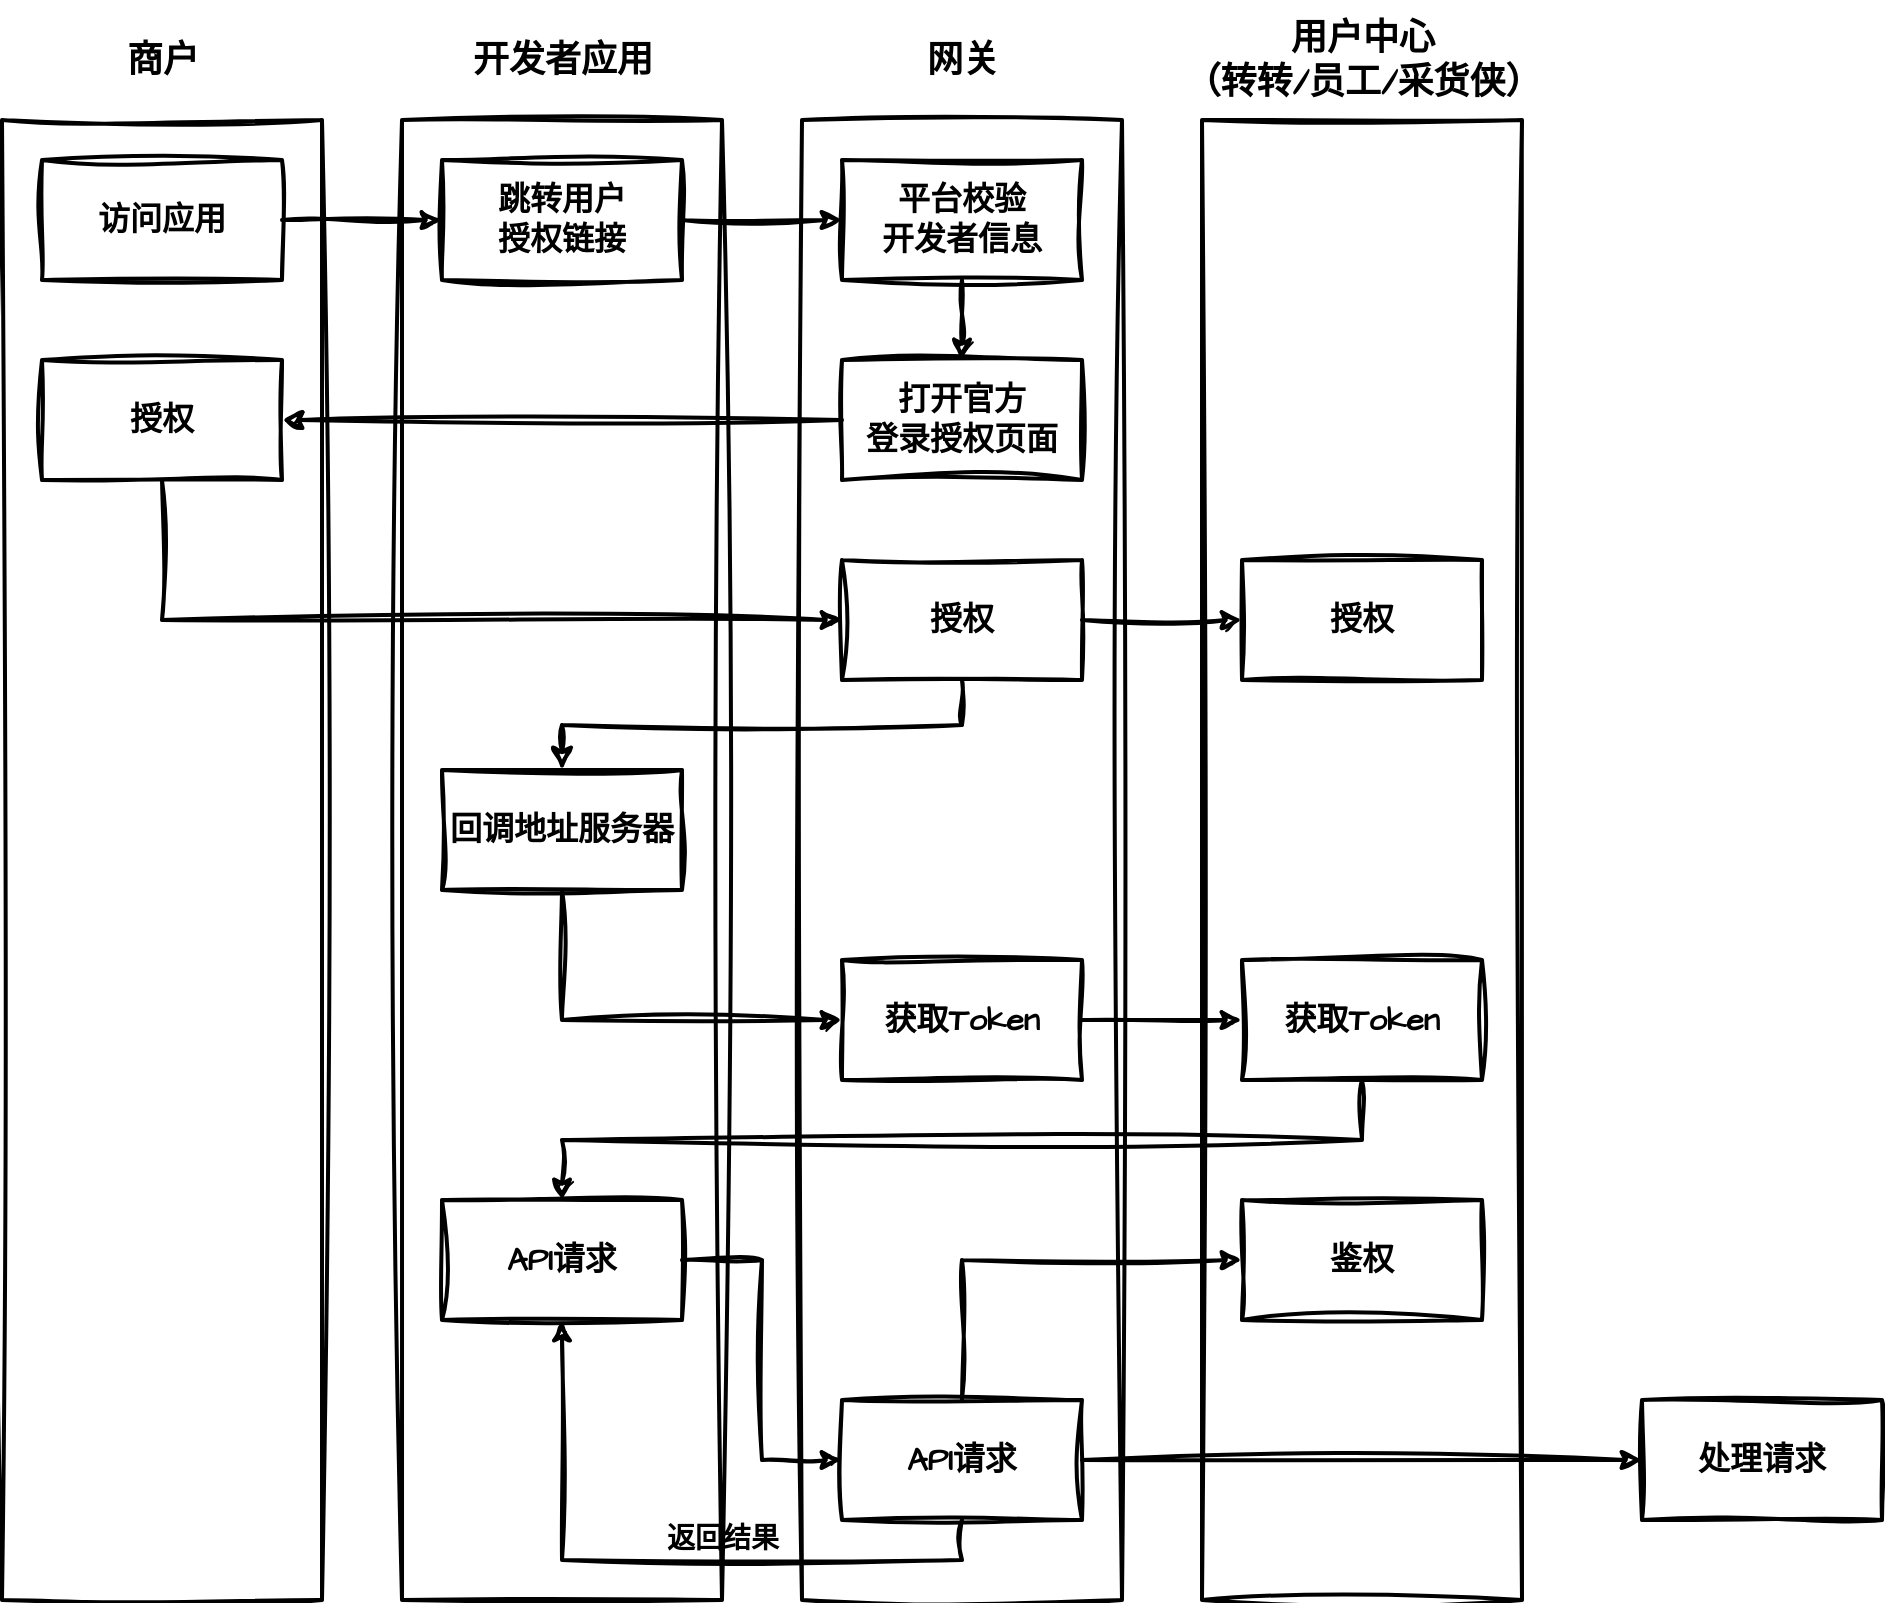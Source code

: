 <mxfile version="26.1.0">
  <diagram name="第 1 页" id="lUXOfogeEYyx6iQj3zQI">
    <mxGraphModel dx="1628" dy="1121" grid="1" gridSize="10" guides="1" tooltips="1" connect="1" arrows="1" fold="1" page="1" pageScale="1" pageWidth="827" pageHeight="1169" math="0" shadow="0">
      <root>
        <mxCell id="0" />
        <mxCell id="1" parent="0" />
        <mxCell id="qpfFihvUUbPKWQdW_QFY-30" value="" style="rounded=0;whiteSpace=wrap;html=1;sketch=1;hachureGap=4;jiggle=2;curveFitting=1;fontFamily=Architects Daughter;fontSource=https%3A%2F%2Ffonts.googleapis.com%2Fcss%3Ffamily%3DArchitects%2BDaughter;fillColor=none;strokeWidth=2;" vertex="1" parent="1">
          <mxGeometry x="140" y="260" width="160" height="740" as="geometry" />
        </mxCell>
        <mxCell id="qpfFihvUUbPKWQdW_QFY-8" style="edgeStyle=orthogonalEdgeStyle;rounded=0;sketch=1;hachureGap=4;jiggle=2;curveFitting=1;orthogonalLoop=1;jettySize=auto;html=1;exitX=1;exitY=0.5;exitDx=0;exitDy=0;entryX=0;entryY=0.5;entryDx=0;entryDy=0;fontFamily=Architects Daughter;fontSource=https%3A%2F%2Ffonts.googleapis.com%2Fcss%3Ffamily%3DArchitects%2BDaughter;strokeWidth=2;" edge="1" parent="1" source="qpfFihvUUbPKWQdW_QFY-1" target="qpfFihvUUbPKWQdW_QFY-2">
          <mxGeometry relative="1" as="geometry" />
        </mxCell>
        <mxCell id="qpfFihvUUbPKWQdW_QFY-1" value="&lt;span style=&quot;font-size: 16px;&quot;&gt;&lt;b&gt;访问应用&lt;/b&gt;&lt;/span&gt;" style="rounded=0;whiteSpace=wrap;html=1;sketch=1;hachureGap=4;jiggle=2;curveFitting=1;fontFamily=Architects Daughter;fontSource=https%3A%2F%2Ffonts.googleapis.com%2Fcss%3Ffamily%3DArchitects%2BDaughter;strokeWidth=2;fillColor=none;" vertex="1" parent="1">
          <mxGeometry x="160" y="280" width="120" height="60" as="geometry" />
        </mxCell>
        <mxCell id="qpfFihvUUbPKWQdW_QFY-9" style="edgeStyle=orthogonalEdgeStyle;rounded=0;sketch=1;hachureGap=4;jiggle=2;curveFitting=1;orthogonalLoop=1;jettySize=auto;html=1;exitX=1;exitY=0.5;exitDx=0;exitDy=0;entryX=0;entryY=0.5;entryDx=0;entryDy=0;fontFamily=Architects Daughter;fontSource=https%3A%2F%2Ffonts.googleapis.com%2Fcss%3Ffamily%3DArchitects%2BDaughter;strokeWidth=2;" edge="1" parent="1" source="qpfFihvUUbPKWQdW_QFY-2" target="qpfFihvUUbPKWQdW_QFY-3">
          <mxGeometry relative="1" as="geometry" />
        </mxCell>
        <mxCell id="qpfFihvUUbPKWQdW_QFY-2" value="&lt;span style=&quot;font-size: 16px;&quot;&gt;&lt;b&gt;跳转用户&lt;/b&gt;&lt;/span&gt;&lt;div&gt;&lt;span style=&quot;font-size: 16px;&quot;&gt;&lt;b&gt;授权链接&lt;/b&gt;&lt;/span&gt;&lt;/div&gt;" style="rounded=0;whiteSpace=wrap;html=1;sketch=1;hachureGap=4;jiggle=2;curveFitting=1;fontFamily=Architects Daughter;fontSource=https%3A%2F%2Ffonts.googleapis.com%2Fcss%3Ffamily%3DArchitects%2BDaughter;strokeWidth=2;fillColor=none;" vertex="1" parent="1">
          <mxGeometry x="360" y="280" width="120" height="60" as="geometry" />
        </mxCell>
        <mxCell id="qpfFihvUUbPKWQdW_QFY-10" style="edgeStyle=orthogonalEdgeStyle;rounded=0;sketch=1;hachureGap=4;jiggle=2;curveFitting=1;orthogonalLoop=1;jettySize=auto;html=1;exitX=0.5;exitY=1;exitDx=0;exitDy=0;entryX=0.5;entryY=0;entryDx=0;entryDy=0;fontFamily=Architects Daughter;fontSource=https%3A%2F%2Ffonts.googleapis.com%2Fcss%3Ffamily%3DArchitects%2BDaughter;strokeWidth=2;" edge="1" parent="1" source="qpfFihvUUbPKWQdW_QFY-3" target="qpfFihvUUbPKWQdW_QFY-4">
          <mxGeometry relative="1" as="geometry" />
        </mxCell>
        <mxCell id="qpfFihvUUbPKWQdW_QFY-3" value="&lt;b style=&quot;font-size: 16px; background-color: transparent; color: light-dark(rgb(0, 0, 0), rgb(255, 255, 255));&quot;&gt;平台校验&lt;/b&gt;&lt;div&gt;&lt;b style=&quot;font-size: 16px; background-color: transparent; color: light-dark(rgb(0, 0, 0), rgb(255, 255, 255));&quot;&gt;开发者信息&lt;/b&gt;&lt;/div&gt;" style="rounded=0;whiteSpace=wrap;html=1;sketch=1;hachureGap=4;jiggle=2;curveFitting=1;fontFamily=Architects Daughter;fontSource=https%3A%2F%2Ffonts.googleapis.com%2Fcss%3Ffamily%3DArchitects%2BDaughter;strokeWidth=2;fillColor=none;" vertex="1" parent="1">
          <mxGeometry x="560" y="280" width="120" height="60" as="geometry" />
        </mxCell>
        <mxCell id="qpfFihvUUbPKWQdW_QFY-11" style="edgeStyle=orthogonalEdgeStyle;rounded=0;sketch=1;hachureGap=4;jiggle=2;curveFitting=1;orthogonalLoop=1;jettySize=auto;html=1;exitX=0;exitY=0.5;exitDx=0;exitDy=0;fontFamily=Architects Daughter;fontSource=https%3A%2F%2Ffonts.googleapis.com%2Fcss%3Ffamily%3DArchitects%2BDaughter;strokeWidth=2;" edge="1" parent="1" source="qpfFihvUUbPKWQdW_QFY-4" target="qpfFihvUUbPKWQdW_QFY-5">
          <mxGeometry relative="1" as="geometry" />
        </mxCell>
        <mxCell id="qpfFihvUUbPKWQdW_QFY-4" value="&lt;span style=&quot;font-size: 16px;&quot;&gt;&lt;b&gt;打开官方&lt;/b&gt;&lt;/span&gt;&lt;div&gt;&lt;span style=&quot;font-size: 16px;&quot;&gt;&lt;b&gt;登录授权页面&lt;/b&gt;&lt;/span&gt;&lt;/div&gt;" style="rounded=0;whiteSpace=wrap;html=1;sketch=1;hachureGap=4;jiggle=2;curveFitting=1;fontFamily=Architects Daughter;fontSource=https%3A%2F%2Ffonts.googleapis.com%2Fcss%3Ffamily%3DArchitects%2BDaughter;strokeWidth=2;fillColor=none;" vertex="1" parent="1">
          <mxGeometry x="560" y="380" width="120" height="60" as="geometry" />
        </mxCell>
        <mxCell id="qpfFihvUUbPKWQdW_QFY-12" style="edgeStyle=orthogonalEdgeStyle;rounded=0;sketch=1;hachureGap=4;jiggle=2;curveFitting=1;orthogonalLoop=1;jettySize=auto;html=1;exitX=0.5;exitY=1;exitDx=0;exitDy=0;entryX=0;entryY=0.5;entryDx=0;entryDy=0;fontFamily=Architects Daughter;fontSource=https%3A%2F%2Ffonts.googleapis.com%2Fcss%3Ffamily%3DArchitects%2BDaughter;strokeWidth=2;" edge="1" parent="1" source="qpfFihvUUbPKWQdW_QFY-5" target="qpfFihvUUbPKWQdW_QFY-6">
          <mxGeometry relative="1" as="geometry" />
        </mxCell>
        <mxCell id="qpfFihvUUbPKWQdW_QFY-5" value="&lt;span style=&quot;font-size: 16px;&quot;&gt;&lt;b&gt;授权&lt;/b&gt;&lt;/span&gt;" style="rounded=0;whiteSpace=wrap;html=1;sketch=1;hachureGap=4;jiggle=2;curveFitting=1;fontFamily=Architects Daughter;fontSource=https%3A%2F%2Ffonts.googleapis.com%2Fcss%3Ffamily%3DArchitects%2BDaughter;strokeWidth=2;fillColor=none;" vertex="1" parent="1">
          <mxGeometry x="160" y="380" width="120" height="60" as="geometry" />
        </mxCell>
        <mxCell id="qpfFihvUUbPKWQdW_QFY-13" style="edgeStyle=orthogonalEdgeStyle;rounded=0;sketch=1;hachureGap=4;jiggle=2;curveFitting=1;orthogonalLoop=1;jettySize=auto;html=1;exitX=1;exitY=0.5;exitDx=0;exitDy=0;fontFamily=Architects Daughter;fontSource=https%3A%2F%2Ffonts.googleapis.com%2Fcss%3Ffamily%3DArchitects%2BDaughter;strokeWidth=2;" edge="1" parent="1" source="qpfFihvUUbPKWQdW_QFY-6" target="qpfFihvUUbPKWQdW_QFY-7">
          <mxGeometry relative="1" as="geometry" />
        </mxCell>
        <mxCell id="qpfFihvUUbPKWQdW_QFY-15" style="edgeStyle=orthogonalEdgeStyle;rounded=0;sketch=1;hachureGap=4;jiggle=2;curveFitting=1;orthogonalLoop=1;jettySize=auto;html=1;exitX=0.5;exitY=1;exitDx=0;exitDy=0;entryX=0.5;entryY=0;entryDx=0;entryDy=0;fontFamily=Architects Daughter;fontSource=https%3A%2F%2Ffonts.googleapis.com%2Fcss%3Ffamily%3DArchitects%2BDaughter;endSize=7;strokeWidth=2;" edge="1" parent="1" source="qpfFihvUUbPKWQdW_QFY-6" target="qpfFihvUUbPKWQdW_QFY-14">
          <mxGeometry relative="1" as="geometry" />
        </mxCell>
        <mxCell id="qpfFihvUUbPKWQdW_QFY-6" value="&lt;span style=&quot;font-size: 16px;&quot;&gt;&lt;b&gt;授权&lt;/b&gt;&lt;/span&gt;" style="rounded=0;whiteSpace=wrap;html=1;sketch=1;hachureGap=4;jiggle=2;curveFitting=1;fontFamily=Architects Daughter;fontSource=https%3A%2F%2Ffonts.googleapis.com%2Fcss%3Ffamily%3DArchitects%2BDaughter;strokeWidth=2;fillColor=none;" vertex="1" parent="1">
          <mxGeometry x="560" y="480" width="120" height="60" as="geometry" />
        </mxCell>
        <mxCell id="qpfFihvUUbPKWQdW_QFY-7" value="&lt;span style=&quot;font-size: 16px;&quot;&gt;&lt;b&gt;授权&lt;/b&gt;&lt;/span&gt;" style="rounded=0;whiteSpace=wrap;html=1;sketch=1;hachureGap=4;jiggle=2;curveFitting=1;fontFamily=Architects Daughter;fontSource=https%3A%2F%2Ffonts.googleapis.com%2Fcss%3Ffamily%3DArchitects%2BDaughter;strokeWidth=2;fillColor=none;" vertex="1" parent="1">
          <mxGeometry x="760" y="480" width="120" height="60" as="geometry" />
        </mxCell>
        <mxCell id="qpfFihvUUbPKWQdW_QFY-18" style="edgeStyle=orthogonalEdgeStyle;rounded=0;sketch=1;hachureGap=4;jiggle=2;curveFitting=1;orthogonalLoop=1;jettySize=auto;html=1;exitX=0.5;exitY=1;exitDx=0;exitDy=0;entryX=0;entryY=0.5;entryDx=0;entryDy=0;fontFamily=Architects Daughter;fontSource=https%3A%2F%2Ffonts.googleapis.com%2Fcss%3Ffamily%3DArchitects%2BDaughter;strokeWidth=2;" edge="1" parent="1" source="qpfFihvUUbPKWQdW_QFY-14" target="qpfFihvUUbPKWQdW_QFY-16">
          <mxGeometry relative="1" as="geometry" />
        </mxCell>
        <mxCell id="qpfFihvUUbPKWQdW_QFY-14" value="&lt;span style=&quot;font-size: 16px;&quot;&gt;&lt;b&gt;回调地址服务器&lt;/b&gt;&lt;/span&gt;" style="rounded=0;whiteSpace=wrap;html=1;sketch=1;hachureGap=4;jiggle=2;curveFitting=1;fontFamily=Architects Daughter;fontSource=https%3A%2F%2Ffonts.googleapis.com%2Fcss%3Ffamily%3DArchitects%2BDaughter;strokeWidth=2;fillColor=none;" vertex="1" parent="1">
          <mxGeometry x="360" y="585" width="120" height="60" as="geometry" />
        </mxCell>
        <mxCell id="qpfFihvUUbPKWQdW_QFY-19" style="edgeStyle=orthogonalEdgeStyle;rounded=0;sketch=1;hachureGap=4;jiggle=2;curveFitting=1;orthogonalLoop=1;jettySize=auto;html=1;exitX=1;exitY=0.5;exitDx=0;exitDy=0;entryX=0;entryY=0.5;entryDx=0;entryDy=0;fontFamily=Architects Daughter;fontSource=https%3A%2F%2Ffonts.googleapis.com%2Fcss%3Ffamily%3DArchitects%2BDaughter;strokeWidth=2;" edge="1" parent="1" source="qpfFihvUUbPKWQdW_QFY-16" target="qpfFihvUUbPKWQdW_QFY-17">
          <mxGeometry relative="1" as="geometry" />
        </mxCell>
        <mxCell id="qpfFihvUUbPKWQdW_QFY-16" value="&lt;span style=&quot;font-size: 16px;&quot;&gt;&lt;b&gt;获取Token&lt;/b&gt;&lt;/span&gt;" style="rounded=0;whiteSpace=wrap;html=1;sketch=1;hachureGap=4;jiggle=2;curveFitting=1;fontFamily=Architects Daughter;fontSource=https%3A%2F%2Ffonts.googleapis.com%2Fcss%3Ffamily%3DArchitects%2BDaughter;strokeWidth=2;fillColor=none;" vertex="1" parent="1">
          <mxGeometry x="560" y="680" width="120" height="60" as="geometry" />
        </mxCell>
        <mxCell id="qpfFihvUUbPKWQdW_QFY-21" style="edgeStyle=orthogonalEdgeStyle;rounded=0;sketch=1;hachureGap=4;jiggle=2;curveFitting=1;orthogonalLoop=1;jettySize=auto;html=1;exitX=0.5;exitY=1;exitDx=0;exitDy=0;entryX=0.5;entryY=0;entryDx=0;entryDy=0;fontFamily=Architects Daughter;fontSource=https%3A%2F%2Ffonts.googleapis.com%2Fcss%3Ffamily%3DArchitects%2BDaughter;strokeWidth=2;" edge="1" parent="1" source="qpfFihvUUbPKWQdW_QFY-17" target="qpfFihvUUbPKWQdW_QFY-20">
          <mxGeometry relative="1" as="geometry" />
        </mxCell>
        <mxCell id="qpfFihvUUbPKWQdW_QFY-17" value="&lt;span style=&quot;font-size: 16px;&quot;&gt;&lt;b&gt;获取Token&lt;/b&gt;&lt;/span&gt;" style="rounded=0;whiteSpace=wrap;html=1;sketch=1;hachureGap=4;jiggle=2;curveFitting=1;fontFamily=Architects Daughter;fontSource=https%3A%2F%2Ffonts.googleapis.com%2Fcss%3Ffamily%3DArchitects%2BDaughter;strokeWidth=2;fillColor=none;" vertex="1" parent="1">
          <mxGeometry x="760" y="680" width="120" height="60" as="geometry" />
        </mxCell>
        <mxCell id="qpfFihvUUbPKWQdW_QFY-24" style="edgeStyle=orthogonalEdgeStyle;rounded=0;sketch=1;hachureGap=4;jiggle=2;curveFitting=1;orthogonalLoop=1;jettySize=auto;html=1;exitX=1;exitY=0.5;exitDx=0;exitDy=0;entryX=0;entryY=0.5;entryDx=0;entryDy=0;fontFamily=Architects Daughter;fontSource=https%3A%2F%2Ffonts.googleapis.com%2Fcss%3Ffamily%3DArchitects%2BDaughter;strokeWidth=2;" edge="1" parent="1" source="qpfFihvUUbPKWQdW_QFY-20" target="qpfFihvUUbPKWQdW_QFY-22">
          <mxGeometry relative="1" as="geometry" />
        </mxCell>
        <mxCell id="qpfFihvUUbPKWQdW_QFY-20" value="&lt;span style=&quot;font-size: 16px;&quot;&gt;&lt;b&gt;API请求&lt;/b&gt;&lt;/span&gt;" style="rounded=0;whiteSpace=wrap;html=1;sketch=1;hachureGap=4;jiggle=2;curveFitting=1;fontFamily=Architects Daughter;fontSource=https%3A%2F%2Ffonts.googleapis.com%2Fcss%3Ffamily%3DArchitects%2BDaughter;strokeWidth=2;fillColor=none;" vertex="1" parent="1">
          <mxGeometry x="360" y="800" width="120" height="60" as="geometry" />
        </mxCell>
        <mxCell id="qpfFihvUUbPKWQdW_QFY-25" style="edgeStyle=orthogonalEdgeStyle;rounded=0;sketch=1;hachureGap=4;jiggle=2;curveFitting=1;orthogonalLoop=1;jettySize=auto;html=1;exitX=0.5;exitY=0;exitDx=0;exitDy=0;entryX=0;entryY=0.5;entryDx=0;entryDy=0;fontFamily=Architects Daughter;fontSource=https%3A%2F%2Ffonts.googleapis.com%2Fcss%3Ffamily%3DArchitects%2BDaughter;strokeWidth=2;" edge="1" parent="1" source="qpfFihvUUbPKWQdW_QFY-22" target="qpfFihvUUbPKWQdW_QFY-23">
          <mxGeometry relative="1" as="geometry" />
        </mxCell>
        <mxCell id="qpfFihvUUbPKWQdW_QFY-27" style="edgeStyle=orthogonalEdgeStyle;rounded=0;sketch=1;hachureGap=4;jiggle=2;curveFitting=1;orthogonalLoop=1;jettySize=auto;html=1;exitX=1;exitY=0.5;exitDx=0;exitDy=0;entryX=0;entryY=0.5;entryDx=0;entryDy=0;fontFamily=Architects Daughter;fontSource=https%3A%2F%2Ffonts.googleapis.com%2Fcss%3Ffamily%3DArchitects%2BDaughter;strokeWidth=2;" edge="1" parent="1" source="qpfFihvUUbPKWQdW_QFY-22" target="qpfFihvUUbPKWQdW_QFY-26">
          <mxGeometry relative="1" as="geometry" />
        </mxCell>
        <mxCell id="qpfFihvUUbPKWQdW_QFY-28" style="edgeStyle=orthogonalEdgeStyle;rounded=0;sketch=1;hachureGap=4;jiggle=2;curveFitting=1;orthogonalLoop=1;jettySize=auto;html=1;exitX=0.5;exitY=1;exitDx=0;exitDy=0;entryX=0.5;entryY=1;entryDx=0;entryDy=0;fontFamily=Architects Daughter;fontSource=https%3A%2F%2Ffonts.googleapis.com%2Fcss%3Ffamily%3DArchitects%2BDaughter;strokeWidth=2;" edge="1" parent="1" source="qpfFihvUUbPKWQdW_QFY-22" target="qpfFihvUUbPKWQdW_QFY-20">
          <mxGeometry relative="1" as="geometry" />
        </mxCell>
        <mxCell id="qpfFihvUUbPKWQdW_QFY-29" value="&lt;font style=&quot;font-size: 14px;&quot;&gt;&lt;b&gt;返回结果&lt;/b&gt;&lt;/font&gt;" style="edgeLabel;html=1;align=center;verticalAlign=middle;resizable=0;points=[];sketch=1;hachureGap=4;jiggle=2;curveFitting=1;fontFamily=Architects Daughter;fontSource=https%3A%2F%2Ffonts.googleapis.com%2Fcss%3Ffamily%3DArchitects%2BDaughter;" vertex="1" connectable="0" parent="qpfFihvUUbPKWQdW_QFY-28">
          <mxGeometry x="-0.035" relative="1" as="geometry">
            <mxPoint x="24" y="-10" as="offset" />
          </mxGeometry>
        </mxCell>
        <mxCell id="qpfFihvUUbPKWQdW_QFY-22" value="&lt;span style=&quot;font-size: 16px;&quot;&gt;&lt;b&gt;API请求&lt;/b&gt;&lt;/span&gt;" style="rounded=0;whiteSpace=wrap;html=1;sketch=1;hachureGap=4;jiggle=2;curveFitting=1;fontFamily=Architects Daughter;fontSource=https%3A%2F%2Ffonts.googleapis.com%2Fcss%3Ffamily%3DArchitects%2BDaughter;strokeWidth=2;fillColor=none;" vertex="1" parent="1">
          <mxGeometry x="560" y="900" width="120" height="60" as="geometry" />
        </mxCell>
        <mxCell id="qpfFihvUUbPKWQdW_QFY-23" value="&lt;span style=&quot;font-size: 16px;&quot;&gt;&lt;b&gt;鉴权&lt;/b&gt;&lt;/span&gt;" style="rounded=0;whiteSpace=wrap;html=1;sketch=1;hachureGap=4;jiggle=2;curveFitting=1;fontFamily=Architects Daughter;fontSource=https%3A%2F%2Ffonts.googleapis.com%2Fcss%3Ffamily%3DArchitects%2BDaughter;strokeWidth=2;fillColor=none;" vertex="1" parent="1">
          <mxGeometry x="760" y="800" width="120" height="60" as="geometry" />
        </mxCell>
        <mxCell id="qpfFihvUUbPKWQdW_QFY-26" value="&lt;span style=&quot;font-size: 16px;&quot;&gt;&lt;b&gt;处理请求&lt;/b&gt;&lt;/span&gt;" style="rounded=0;whiteSpace=wrap;html=1;sketch=1;hachureGap=4;jiggle=2;curveFitting=1;fontFamily=Architects Daughter;fontSource=https%3A%2F%2Ffonts.googleapis.com%2Fcss%3Ffamily%3DArchitects%2BDaughter;strokeWidth=2;fillColor=none;" vertex="1" parent="1">
          <mxGeometry x="960" y="900" width="120" height="60" as="geometry" />
        </mxCell>
        <mxCell id="qpfFihvUUbPKWQdW_QFY-31" value="" style="rounded=0;whiteSpace=wrap;html=1;sketch=1;hachureGap=4;jiggle=2;curveFitting=1;fontFamily=Architects Daughter;fontSource=https%3A%2F%2Ffonts.googleapis.com%2Fcss%3Ffamily%3DArchitects%2BDaughter;fillColor=none;strokeWidth=2;" vertex="1" parent="1">
          <mxGeometry x="340" y="260" width="160" height="740" as="geometry" />
        </mxCell>
        <mxCell id="qpfFihvUUbPKWQdW_QFY-32" value="" style="rounded=0;whiteSpace=wrap;html=1;sketch=1;hachureGap=4;jiggle=2;curveFitting=1;fontFamily=Architects Daughter;fontSource=https%3A%2F%2Ffonts.googleapis.com%2Fcss%3Ffamily%3DArchitects%2BDaughter;fillColor=none;strokeWidth=2;" vertex="1" parent="1">
          <mxGeometry x="540" y="260" width="160" height="740" as="geometry" />
        </mxCell>
        <mxCell id="qpfFihvUUbPKWQdW_QFY-33" value="" style="rounded=0;whiteSpace=wrap;html=1;sketch=1;hachureGap=4;jiggle=2;curveFitting=1;fontFamily=Architects Daughter;fontSource=https%3A%2F%2Ffonts.googleapis.com%2Fcss%3Ffamily%3DArchitects%2BDaughter;fillColor=none;strokeWidth=2;" vertex="1" parent="1">
          <mxGeometry x="740" y="260" width="160" height="740" as="geometry" />
        </mxCell>
        <mxCell id="qpfFihvUUbPKWQdW_QFY-34" value="&lt;font style=&quot;font-size: 18px;&quot;&gt;&lt;b&gt;商户&lt;/b&gt;&lt;/font&gt;" style="text;html=1;align=center;verticalAlign=middle;resizable=0;points=[];autosize=1;strokeColor=none;fillColor=none;fontFamily=Architects Daughter;fontSource=https%3A%2F%2Ffonts.googleapis.com%2Fcss%3Ffamily%3DArchitects%2BDaughter;" vertex="1" parent="1">
          <mxGeometry x="190" y="210" width="60" height="40" as="geometry" />
        </mxCell>
        <mxCell id="qpfFihvUUbPKWQdW_QFY-35" value="&lt;font style=&quot;font-size: 18px;&quot;&gt;&lt;b&gt;开发者应用&lt;/b&gt;&lt;/font&gt;" style="text;html=1;align=center;verticalAlign=middle;resizable=0;points=[];autosize=1;strokeColor=none;fillColor=none;fontFamily=Architects Daughter;fontSource=https%3A%2F%2Ffonts.googleapis.com%2Fcss%3Ffamily%3DArchitects%2BDaughter;" vertex="1" parent="1">
          <mxGeometry x="365" y="210" width="110" height="40" as="geometry" />
        </mxCell>
        <mxCell id="qpfFihvUUbPKWQdW_QFY-36" value="&lt;font style=&quot;font-size: 18px;&quot;&gt;&lt;b&gt;网关&lt;/b&gt;&lt;/font&gt;" style="text;html=1;align=center;verticalAlign=middle;resizable=0;points=[];autosize=1;strokeColor=none;fillColor=none;fontFamily=Architects Daughter;fontSource=https%3A%2F%2Ffonts.googleapis.com%2Fcss%3Ffamily%3DArchitects%2BDaughter;" vertex="1" parent="1">
          <mxGeometry x="590" y="210" width="60" height="40" as="geometry" />
        </mxCell>
        <mxCell id="qpfFihvUUbPKWQdW_QFY-37" value="&lt;font style=&quot;font-size: 18px;&quot;&gt;&lt;b&gt;用户中心&lt;/b&gt;&lt;/font&gt;&lt;div&gt;&lt;font style=&quot;font-size: 18px;&quot;&gt;&lt;b&gt;（转转/员工/采货侠）&lt;/b&gt;&lt;/font&gt;&lt;/div&gt;" style="text;html=1;align=center;verticalAlign=middle;resizable=0;points=[];autosize=1;strokeColor=none;fillColor=none;fontFamily=Architects Daughter;fontSource=https%3A%2F%2Ffonts.googleapis.com%2Fcss%3Ffamily%3DArchitects%2BDaughter;" vertex="1" parent="1">
          <mxGeometry x="720" y="200" width="200" height="60" as="geometry" />
        </mxCell>
      </root>
    </mxGraphModel>
  </diagram>
</mxfile>
